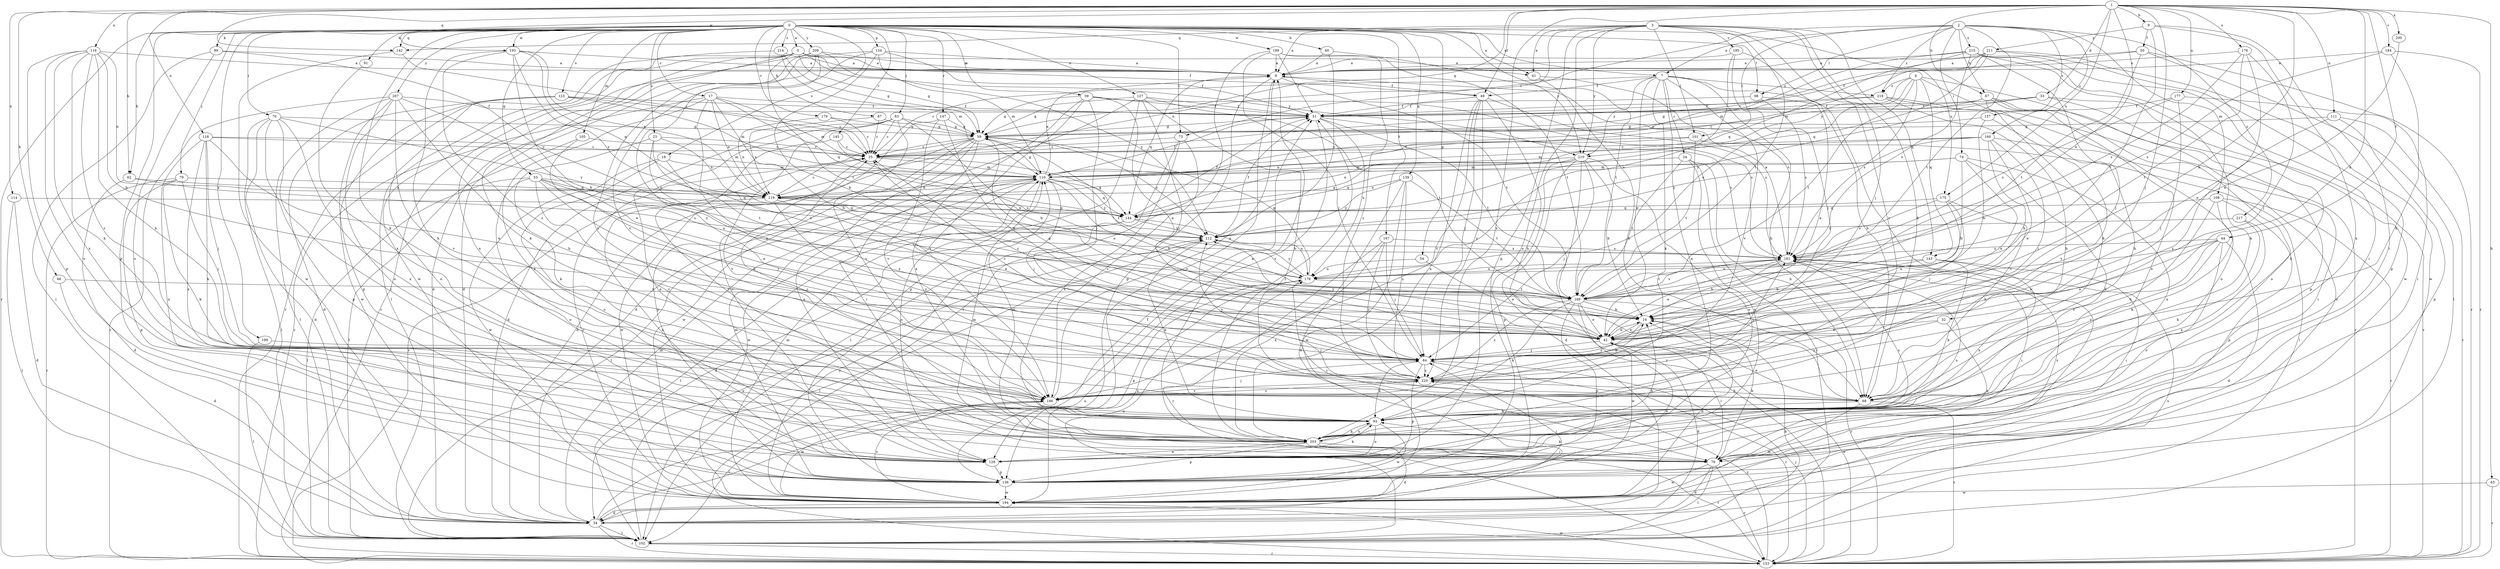 strict digraph  {
0;
1;
2;
3;
4;
5;
7;
8;
9;
16;
17;
18;
23;
24;
25;
32;
33;
34;
39;
41;
42;
44;
49;
50;
51;
53;
54;
59;
60;
62;
65;
66;
67;
68;
70;
73;
74;
76;
79;
83;
84;
87;
89;
91;
93;
98;
101;
102;
105;
108;
110;
111;
114;
116;
118;
119;
123;
127;
128;
134;
136;
139;
142;
143;
144;
145;
147;
153;
157;
160;
161;
167;
169;
175;
176;
177;
178;
179;
184;
185;
186;
189;
193;
194;
199;
200;
203;
207;
209;
210;
211;
212;
214;
215;
217;
219;
220;
0 -> 5  [label=a];
0 -> 7  [label=a];
0 -> 17  [label=c];
0 -> 18  [label=c];
0 -> 23  [label=c];
0 -> 39  [label=e];
0 -> 41  [label=e];
0 -> 53  [label=g];
0 -> 54  [label=g];
0 -> 60  [label=h];
0 -> 62  [label=h];
0 -> 70  [label=i];
0 -> 73  [label=i];
0 -> 79  [label=j];
0 -> 83  [label=j];
0 -> 87  [label=k];
0 -> 89  [label=k];
0 -> 91  [label=k];
0 -> 93  [label=k];
0 -> 98  [label=l];
0 -> 105  [label=m];
0 -> 123  [label=o];
0 -> 127  [label=o];
0 -> 134  [label=p];
0 -> 136  [label=p];
0 -> 139  [label=q];
0 -> 142  [label=q];
0 -> 145  [label=r];
0 -> 147  [label=r];
0 -> 153  [label=r];
0 -> 167  [label=t];
0 -> 175  [label=u];
0 -> 179  [label=v];
0 -> 189  [label=w];
0 -> 193  [label=w];
0 -> 199  [label=x];
0 -> 207  [label=y];
0 -> 209  [label=y];
0 -> 210  [label=y];
0 -> 214  [label=z];
1 -> 9  [label=b];
1 -> 16  [label=b];
1 -> 32  [label=d];
1 -> 33  [label=d];
1 -> 44  [label=f];
1 -> 49  [label=f];
1 -> 59  [label=g];
1 -> 62  [label=h];
1 -> 65  [label=h];
1 -> 66  [label=h];
1 -> 67  [label=h];
1 -> 84  [label=j];
1 -> 111  [label=n];
1 -> 114  [label=n];
1 -> 116  [label=n];
1 -> 118  [label=n];
1 -> 142  [label=q];
1 -> 175  [label=u];
1 -> 176  [label=u];
1 -> 177  [label=u];
1 -> 178  [label=u];
1 -> 184  [label=v];
1 -> 193  [label=w];
1 -> 200  [label=x];
1 -> 203  [label=x];
2 -> 7  [label=a];
2 -> 67  [label=h];
2 -> 73  [label=i];
2 -> 74  [label=i];
2 -> 98  [label=l];
2 -> 101  [label=l];
2 -> 108  [label=m];
2 -> 157  [label=s];
2 -> 160  [label=s];
2 -> 169  [label=t];
2 -> 215  [label=z];
2 -> 217  [label=z];
2 -> 219  [label=z];
3 -> 8  [label=a];
3 -> 41  [label=e];
3 -> 68  [label=h];
3 -> 84  [label=j];
3 -> 101  [label=l];
3 -> 119  [label=n];
3 -> 128  [label=o];
3 -> 136  [label=p];
3 -> 142  [label=q];
3 -> 143  [label=q];
3 -> 169  [label=t];
3 -> 185  [label=v];
3 -> 186  [label=v];
3 -> 210  [label=y];
4 -> 34  [label=d];
4 -> 68  [label=h];
4 -> 143  [label=q];
4 -> 161  [label=s];
4 -> 169  [label=t];
4 -> 178  [label=u];
4 -> 210  [label=y];
4 -> 219  [label=z];
5 -> 8  [label=a];
5 -> 41  [label=e];
5 -> 49  [label=f];
5 -> 59  [label=g];
5 -> 93  [label=k];
5 -> 102  [label=l];
5 -> 169  [label=t];
5 -> 194  [label=w];
5 -> 203  [label=x];
5 -> 210  [label=y];
7 -> 24  [label=c];
7 -> 25  [label=c];
7 -> 42  [label=e];
7 -> 49  [label=f];
7 -> 68  [label=h];
7 -> 93  [label=k];
7 -> 186  [label=v];
7 -> 194  [label=w];
7 -> 203  [label=x];
7 -> 210  [label=y];
7 -> 219  [label=z];
8 -> 49  [label=f];
8 -> 128  [label=o];
8 -> 136  [label=p];
8 -> 144  [label=q];
8 -> 169  [label=t];
9 -> 50  [label=f];
9 -> 76  [label=i];
9 -> 169  [label=t];
9 -> 203  [label=x];
9 -> 211  [label=y];
16 -> 42  [label=e];
16 -> 220  [label=z];
17 -> 16  [label=b];
17 -> 42  [label=e];
17 -> 51  [label=f];
17 -> 110  [label=m];
17 -> 119  [label=n];
17 -> 144  [label=q];
17 -> 153  [label=r];
17 -> 203  [label=x];
18 -> 110  [label=m];
18 -> 128  [label=o];
18 -> 194  [label=w];
18 -> 220  [label=z];
23 -> 25  [label=c];
23 -> 42  [label=e];
23 -> 93  [label=k];
23 -> 119  [label=n];
23 -> 169  [label=t];
24 -> 68  [label=h];
24 -> 102  [label=l];
24 -> 110  [label=m];
24 -> 128  [label=o];
24 -> 169  [label=t];
25 -> 110  [label=m];
25 -> 144  [label=q];
25 -> 194  [label=w];
32 -> 42  [label=e];
32 -> 128  [label=o];
32 -> 220  [label=z];
33 -> 25  [label=c];
33 -> 51  [label=f];
33 -> 93  [label=k];
33 -> 153  [label=r];
33 -> 212  [label=y];
34 -> 51  [label=f];
34 -> 102  [label=l];
34 -> 110  [label=m];
34 -> 153  [label=r];
34 -> 178  [label=u];
39 -> 42  [label=e];
39 -> 51  [label=f];
39 -> 59  [label=g];
39 -> 84  [label=j];
39 -> 161  [label=s];
39 -> 186  [label=v];
39 -> 203  [label=x];
41 -> 68  [label=h];
41 -> 161  [label=s];
42 -> 16  [label=b];
42 -> 25  [label=c];
42 -> 34  [label=d];
42 -> 59  [label=g];
42 -> 76  [label=i];
42 -> 84  [label=j];
42 -> 212  [label=y];
44 -> 34  [label=d];
44 -> 42  [label=e];
44 -> 128  [label=o];
44 -> 161  [label=s];
44 -> 169  [label=t];
44 -> 186  [label=v];
44 -> 220  [label=z];
49 -> 51  [label=f];
49 -> 68  [label=h];
49 -> 84  [label=j];
49 -> 161  [label=s];
49 -> 186  [label=v];
49 -> 203  [label=x];
49 -> 220  [label=z];
50 -> 8  [label=a];
50 -> 51  [label=f];
50 -> 102  [label=l];
50 -> 153  [label=r];
50 -> 169  [label=t];
51 -> 59  [label=g];
51 -> 161  [label=s];
51 -> 169  [label=t];
51 -> 178  [label=u];
51 -> 186  [label=v];
53 -> 42  [label=e];
53 -> 84  [label=j];
53 -> 102  [label=l];
53 -> 119  [label=n];
53 -> 128  [label=o];
53 -> 144  [label=q];
53 -> 178  [label=u];
53 -> 186  [label=v];
54 -> 42  [label=e];
54 -> 178  [label=u];
59 -> 25  [label=c];
59 -> 34  [label=d];
59 -> 76  [label=i];
59 -> 128  [label=o];
59 -> 136  [label=p];
59 -> 153  [label=r];
59 -> 169  [label=t];
59 -> 194  [label=w];
59 -> 212  [label=y];
60 -> 8  [label=a];
60 -> 169  [label=t];
60 -> 212  [label=y];
62 -> 34  [label=d];
62 -> 119  [label=n];
62 -> 161  [label=s];
65 -> 153  [label=r];
65 -> 194  [label=w];
66 -> 34  [label=d];
66 -> 169  [label=t];
67 -> 51  [label=f];
67 -> 59  [label=g];
67 -> 68  [label=h];
67 -> 128  [label=o];
67 -> 136  [label=p];
67 -> 203  [label=x];
68 -> 42  [label=e];
68 -> 93  [label=k];
68 -> 153  [label=r];
68 -> 194  [label=w];
70 -> 34  [label=d];
70 -> 59  [label=g];
70 -> 76  [label=i];
70 -> 102  [label=l];
70 -> 136  [label=p];
70 -> 203  [label=x];
70 -> 212  [label=y];
73 -> 25  [label=c];
73 -> 102  [label=l];
73 -> 186  [label=v];
73 -> 203  [label=x];
74 -> 16  [label=b];
74 -> 42  [label=e];
74 -> 93  [label=k];
74 -> 110  [label=m];
74 -> 144  [label=q];
74 -> 203  [label=x];
76 -> 16  [label=b];
76 -> 34  [label=d];
76 -> 93  [label=k];
76 -> 102  [label=l];
76 -> 110  [label=m];
76 -> 153  [label=r];
76 -> 161  [label=s];
76 -> 194  [label=w];
79 -> 84  [label=j];
79 -> 93  [label=k];
79 -> 119  [label=n];
79 -> 136  [label=p];
79 -> 153  [label=r];
83 -> 16  [label=b];
83 -> 25  [label=c];
83 -> 34  [label=d];
83 -> 59  [label=g];
83 -> 76  [label=i];
83 -> 128  [label=o];
83 -> 186  [label=v];
84 -> 25  [label=c];
84 -> 93  [label=k];
84 -> 136  [label=p];
84 -> 153  [label=r];
84 -> 220  [label=z];
87 -> 25  [label=c];
87 -> 59  [label=g];
87 -> 119  [label=n];
89 -> 8  [label=a];
89 -> 102  [label=l];
89 -> 128  [label=o];
89 -> 212  [label=y];
91 -> 203  [label=x];
93 -> 25  [label=c];
93 -> 128  [label=o];
93 -> 194  [label=w];
93 -> 203  [label=x];
98 -> 42  [label=e];
98 -> 51  [label=f];
98 -> 161  [label=s];
101 -> 25  [label=c];
101 -> 102  [label=l];
101 -> 119  [label=n];
101 -> 169  [label=t];
102 -> 16  [label=b];
102 -> 153  [label=r];
102 -> 161  [label=s];
102 -> 178  [label=u];
102 -> 212  [label=y];
105 -> 25  [label=c];
105 -> 68  [label=h];
105 -> 102  [label=l];
108 -> 68  [label=h];
108 -> 93  [label=k];
108 -> 136  [label=p];
108 -> 144  [label=q];
108 -> 153  [label=r];
110 -> 8  [label=a];
110 -> 16  [label=b];
110 -> 51  [label=f];
110 -> 59  [label=g];
110 -> 84  [label=j];
110 -> 102  [label=l];
110 -> 119  [label=n];
110 -> 128  [label=o];
110 -> 144  [label=q];
110 -> 194  [label=w];
110 -> 212  [label=y];
111 -> 59  [label=g];
111 -> 136  [label=p];
111 -> 153  [label=r];
111 -> 220  [label=z];
114 -> 34  [label=d];
114 -> 102  [label=l];
114 -> 144  [label=q];
116 -> 8  [label=a];
116 -> 16  [label=b];
116 -> 68  [label=h];
116 -> 93  [label=k];
116 -> 119  [label=n];
116 -> 128  [label=o];
116 -> 136  [label=p];
116 -> 186  [label=v];
116 -> 203  [label=x];
118 -> 25  [label=c];
118 -> 42  [label=e];
118 -> 84  [label=j];
118 -> 93  [label=k];
118 -> 110  [label=m];
118 -> 128  [label=o];
118 -> 203  [label=x];
119 -> 25  [label=c];
119 -> 42  [label=e];
119 -> 128  [label=o];
119 -> 144  [label=q];
119 -> 178  [label=u];
119 -> 220  [label=z];
123 -> 25  [label=c];
123 -> 34  [label=d];
123 -> 51  [label=f];
123 -> 110  [label=m];
123 -> 128  [label=o];
123 -> 194  [label=w];
127 -> 34  [label=d];
127 -> 51  [label=f];
127 -> 59  [label=g];
127 -> 68  [label=h];
127 -> 84  [label=j];
127 -> 136  [label=p];
127 -> 169  [label=t];
128 -> 16  [label=b];
128 -> 93  [label=k];
128 -> 136  [label=p];
128 -> 161  [label=s];
134 -> 8  [label=a];
134 -> 16  [label=b];
134 -> 34  [label=d];
134 -> 51  [label=f];
134 -> 110  [label=m];
134 -> 186  [label=v];
136 -> 42  [label=e];
136 -> 110  [label=m];
136 -> 194  [label=w];
139 -> 34  [label=d];
139 -> 119  [label=n];
139 -> 169  [label=t];
139 -> 194  [label=w];
139 -> 212  [label=y];
139 -> 220  [label=z];
142 -> 25  [label=c];
142 -> 194  [label=w];
143 -> 16  [label=b];
143 -> 76  [label=i];
143 -> 93  [label=k];
143 -> 178  [label=u];
143 -> 203  [label=x];
144 -> 34  [label=d];
144 -> 51  [label=f];
144 -> 102  [label=l];
144 -> 119  [label=n];
144 -> 178  [label=u];
144 -> 212  [label=y];
145 -> 25  [label=c];
145 -> 178  [label=u];
145 -> 186  [label=v];
147 -> 42  [label=e];
147 -> 59  [label=g];
147 -> 128  [label=o];
147 -> 186  [label=v];
153 -> 42  [label=e];
153 -> 84  [label=j];
153 -> 194  [label=w];
153 -> 220  [label=z];
157 -> 16  [label=b];
157 -> 59  [label=g];
157 -> 186  [label=v];
160 -> 16  [label=b];
160 -> 25  [label=c];
160 -> 42  [label=e];
160 -> 76  [label=i];
160 -> 84  [label=j];
160 -> 110  [label=m];
160 -> 212  [label=y];
161 -> 8  [label=a];
161 -> 16  [label=b];
161 -> 42  [label=e];
161 -> 76  [label=i];
161 -> 169  [label=t];
161 -> 178  [label=u];
167 -> 84  [label=j];
167 -> 153  [label=r];
167 -> 161  [label=s];
167 -> 203  [label=x];
167 -> 220  [label=z];
169 -> 16  [label=b];
169 -> 42  [label=e];
169 -> 93  [label=k];
169 -> 136  [label=p];
169 -> 153  [label=r];
169 -> 161  [label=s];
169 -> 194  [label=w];
169 -> 220  [label=z];
175 -> 42  [label=e];
175 -> 68  [label=h];
175 -> 84  [label=j];
175 -> 144  [label=q];
175 -> 161  [label=s];
176 -> 8  [label=a];
176 -> 42  [label=e];
176 -> 84  [label=j];
176 -> 161  [label=s];
176 -> 169  [label=t];
177 -> 51  [label=f];
177 -> 76  [label=i];
177 -> 84  [label=j];
177 -> 161  [label=s];
178 -> 59  [label=g];
178 -> 76  [label=i];
178 -> 136  [label=p];
178 -> 169  [label=t];
178 -> 212  [label=y];
179 -> 25  [label=c];
179 -> 59  [label=g];
179 -> 119  [label=n];
184 -> 8  [label=a];
184 -> 68  [label=h];
184 -> 153  [label=r];
184 -> 161  [label=s];
185 -> 8  [label=a];
185 -> 68  [label=h];
185 -> 84  [label=j];
185 -> 178  [label=u];
186 -> 8  [label=a];
186 -> 84  [label=j];
186 -> 102  [label=l];
186 -> 194  [label=w];
186 -> 220  [label=z];
189 -> 8  [label=a];
189 -> 51  [label=f];
189 -> 84  [label=j];
189 -> 153  [label=r];
189 -> 169  [label=t];
189 -> 220  [label=z];
193 -> 8  [label=a];
193 -> 16  [label=b];
193 -> 93  [label=k];
193 -> 119  [label=n];
193 -> 144  [label=q];
193 -> 212  [label=y];
193 -> 220  [label=z];
194 -> 16  [label=b];
194 -> 25  [label=c];
194 -> 34  [label=d];
194 -> 84  [label=j];
194 -> 110  [label=m];
194 -> 178  [label=u];
194 -> 186  [label=v];
194 -> 212  [label=y];
199 -> 84  [label=j];
199 -> 102  [label=l];
200 -> 42  [label=e];
203 -> 8  [label=a];
203 -> 34  [label=d];
203 -> 51  [label=f];
203 -> 76  [label=i];
203 -> 93  [label=k];
203 -> 110  [label=m];
203 -> 128  [label=o];
203 -> 136  [label=p];
203 -> 153  [label=r];
203 -> 161  [label=s];
207 -> 42  [label=e];
207 -> 51  [label=f];
207 -> 68  [label=h];
207 -> 102  [label=l];
207 -> 128  [label=o];
207 -> 136  [label=p];
207 -> 153  [label=r];
207 -> 186  [label=v];
209 -> 8  [label=a];
209 -> 34  [label=d];
209 -> 153  [label=r];
209 -> 186  [label=v];
209 -> 212  [label=y];
209 -> 220  [label=z];
210 -> 16  [label=b];
210 -> 34  [label=d];
210 -> 84  [label=j];
210 -> 110  [label=m];
210 -> 119  [label=n];
210 -> 128  [label=o];
210 -> 136  [label=p];
210 -> 144  [label=q];
210 -> 153  [label=r];
211 -> 8  [label=a];
211 -> 25  [label=c];
211 -> 110  [label=m];
211 -> 136  [label=p];
211 -> 144  [label=q];
211 -> 194  [label=w];
212 -> 51  [label=f];
212 -> 93  [label=k];
212 -> 102  [label=l];
212 -> 161  [label=s];
214 -> 8  [label=a];
214 -> 59  [label=g];
214 -> 110  [label=m];
214 -> 153  [label=r];
215 -> 8  [label=a];
215 -> 76  [label=i];
215 -> 84  [label=j];
215 -> 93  [label=k];
215 -> 110  [label=m];
215 -> 144  [label=q];
215 -> 161  [label=s];
215 -> 194  [label=w];
217 -> 93  [label=k];
217 -> 203  [label=x];
217 -> 212  [label=y];
219 -> 25  [label=c];
219 -> 51  [label=f];
219 -> 68  [label=h];
219 -> 128  [label=o];
219 -> 153  [label=r];
220 -> 16  [label=b];
220 -> 68  [label=h];
220 -> 161  [label=s];
220 -> 186  [label=v];
220 -> 212  [label=y];
}
